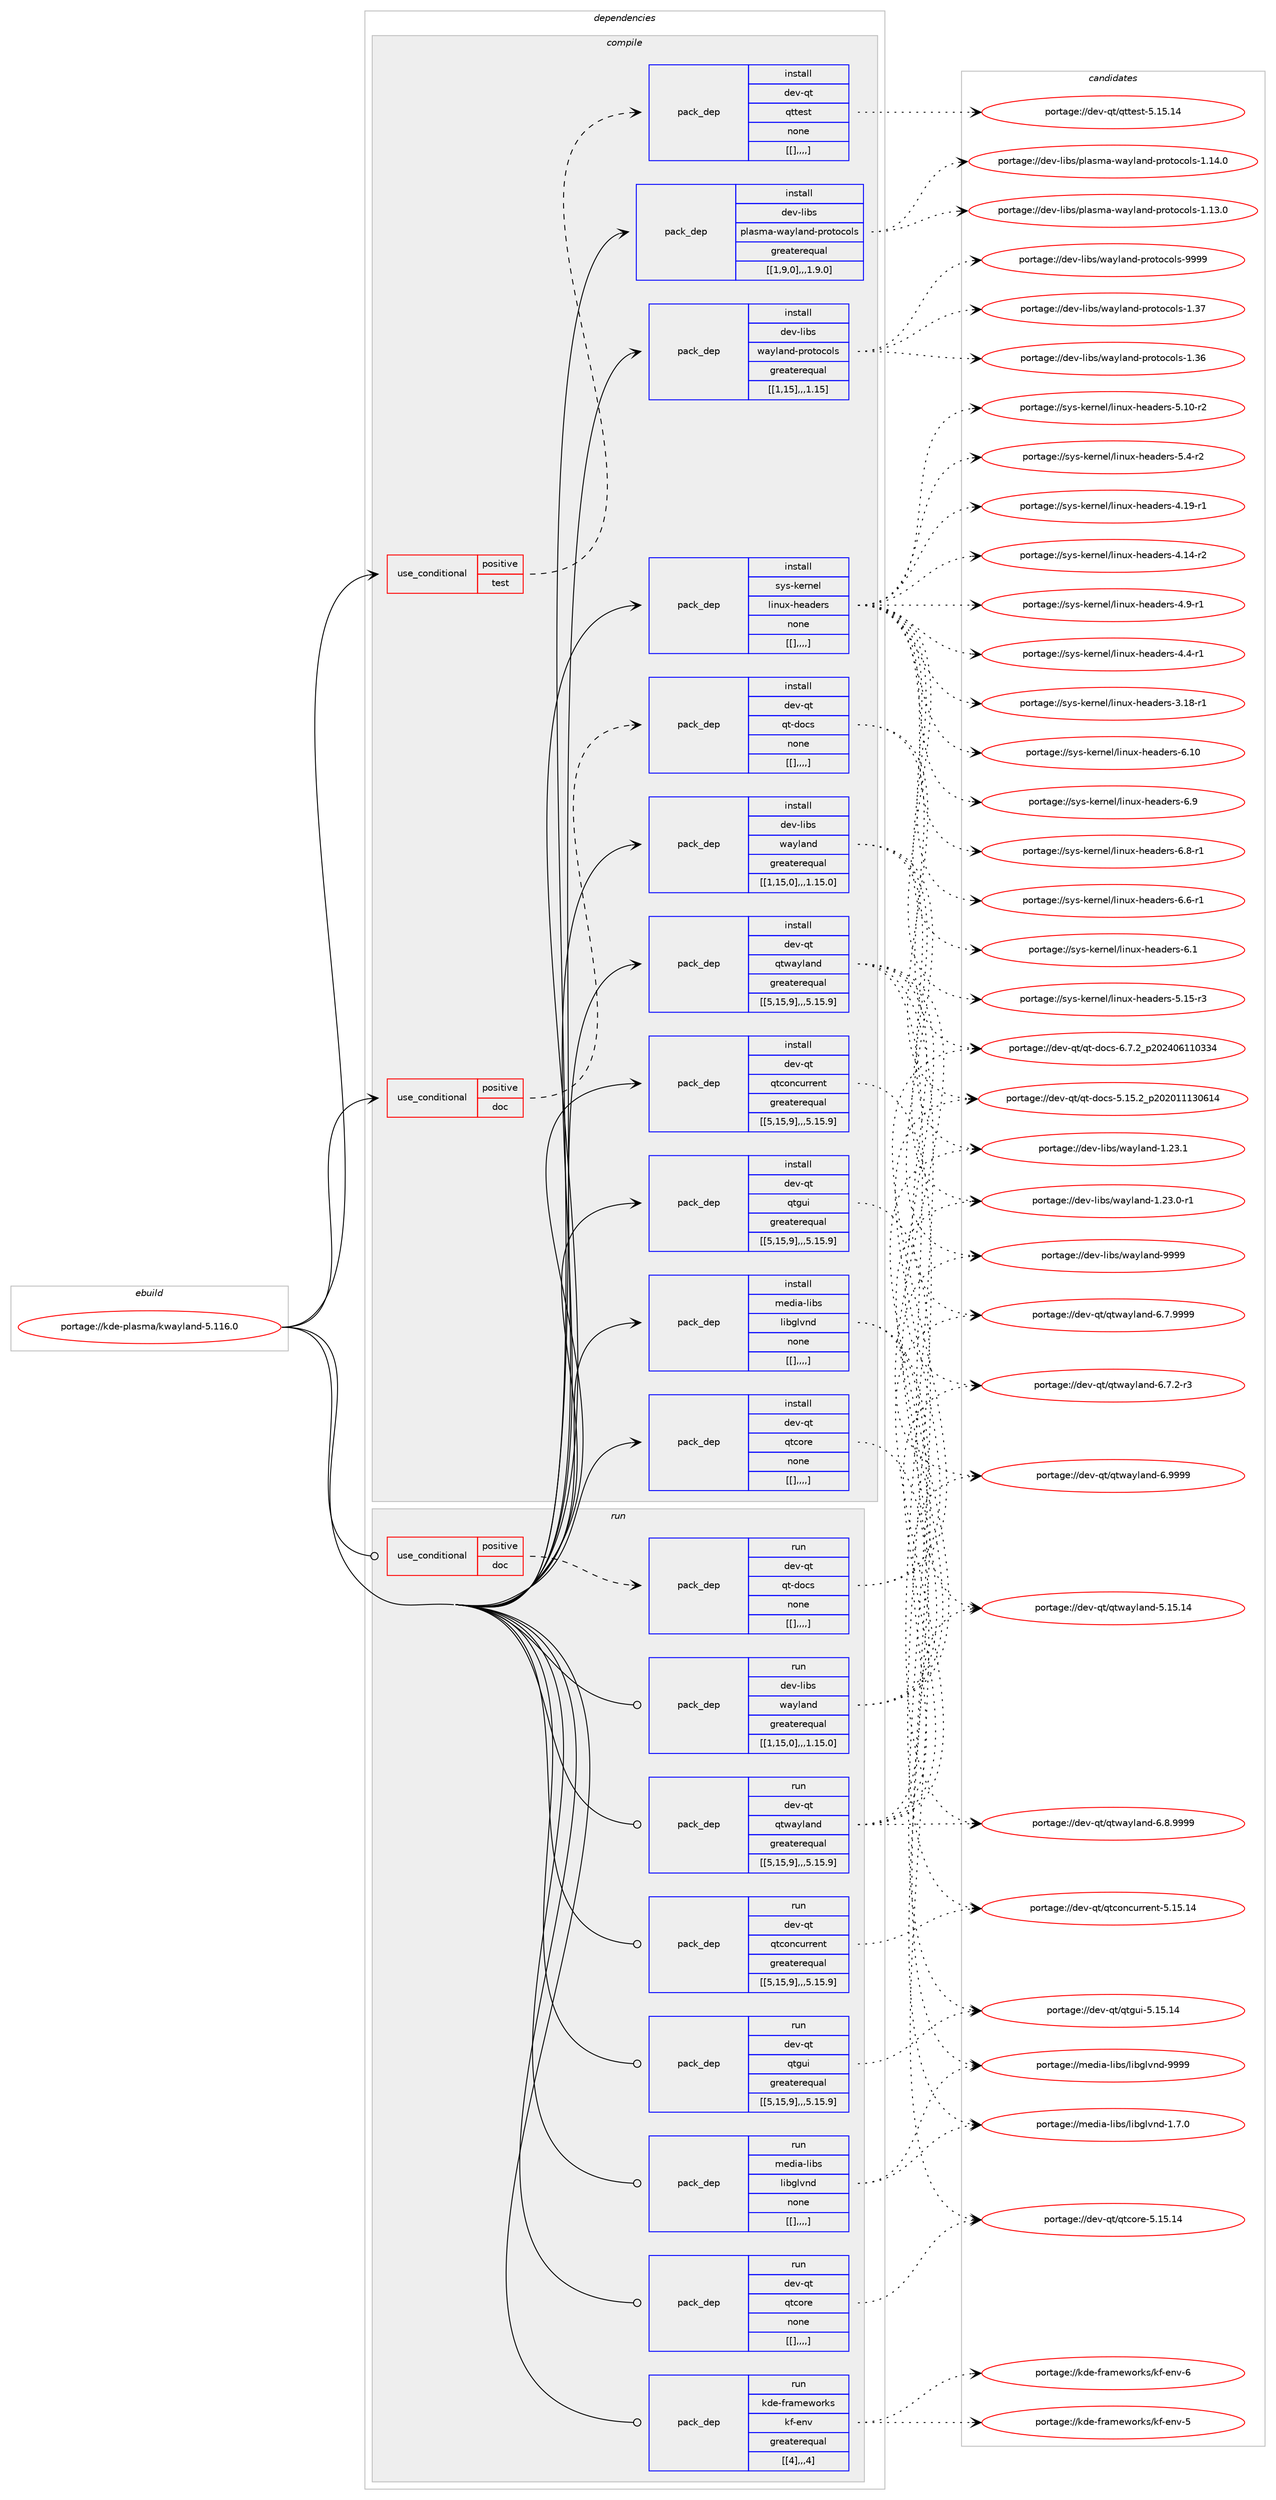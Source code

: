 digraph prolog {

# *************
# Graph options
# *************

newrank=true;
concentrate=true;
compound=true;
graph [rankdir=LR,fontname=Helvetica,fontsize=10,ranksep=1.5];#, ranksep=2.5, nodesep=0.2];
edge  [arrowhead=vee];
node  [fontname=Helvetica,fontsize=10];

# **********
# The ebuild
# **********

subgraph cluster_leftcol {
color=gray;
label=<<i>ebuild</i>>;
id [label="portage://kde-plasma/kwayland-5.116.0", color=red, width=4, href="../kde-plasma/kwayland-5.116.0.svg"];
}

# ****************
# The dependencies
# ****************

subgraph cluster_midcol {
color=gray;
label=<<i>dependencies</i>>;
subgraph cluster_compile {
fillcolor="#eeeeee";
style=filled;
label=<<i>compile</i>>;
subgraph cond71053 {
dependency282043 [label=<<TABLE BORDER="0" CELLBORDER="1" CELLSPACING="0" CELLPADDING="4"><TR><TD ROWSPAN="3" CELLPADDING="10">use_conditional</TD></TR><TR><TD>positive</TD></TR><TR><TD>doc</TD></TR></TABLE>>, shape=none, color=red];
subgraph pack208739 {
dependency282044 [label=<<TABLE BORDER="0" CELLBORDER="1" CELLSPACING="0" CELLPADDING="4" WIDTH="220"><TR><TD ROWSPAN="6" CELLPADDING="30">pack_dep</TD></TR><TR><TD WIDTH="110">install</TD></TR><TR><TD>dev-qt</TD></TR><TR><TD>qt-docs</TD></TR><TR><TD>none</TD></TR><TR><TD>[[],,,,]</TD></TR></TABLE>>, shape=none, color=blue];
}
dependency282043:e -> dependency282044:w [weight=20,style="dashed",arrowhead="vee"];
}
id:e -> dependency282043:w [weight=20,style="solid",arrowhead="vee"];
subgraph cond71054 {
dependency282045 [label=<<TABLE BORDER="0" CELLBORDER="1" CELLSPACING="0" CELLPADDING="4"><TR><TD ROWSPAN="3" CELLPADDING="10">use_conditional</TD></TR><TR><TD>positive</TD></TR><TR><TD>test</TD></TR></TABLE>>, shape=none, color=red];
subgraph pack208740 {
dependency282046 [label=<<TABLE BORDER="0" CELLBORDER="1" CELLSPACING="0" CELLPADDING="4" WIDTH="220"><TR><TD ROWSPAN="6" CELLPADDING="30">pack_dep</TD></TR><TR><TD WIDTH="110">install</TD></TR><TR><TD>dev-qt</TD></TR><TR><TD>qttest</TD></TR><TR><TD>none</TD></TR><TR><TD>[[],,,,]</TD></TR></TABLE>>, shape=none, color=blue];
}
dependency282045:e -> dependency282046:w [weight=20,style="dashed",arrowhead="vee"];
}
id:e -> dependency282045:w [weight=20,style="solid",arrowhead="vee"];
subgraph pack208741 {
dependency282047 [label=<<TABLE BORDER="0" CELLBORDER="1" CELLSPACING="0" CELLPADDING="4" WIDTH="220"><TR><TD ROWSPAN="6" CELLPADDING="30">pack_dep</TD></TR><TR><TD WIDTH="110">install</TD></TR><TR><TD>dev-libs</TD></TR><TR><TD>plasma-wayland-protocols</TD></TR><TR><TD>greaterequal</TD></TR><TR><TD>[[1,9,0],,,1.9.0]</TD></TR></TABLE>>, shape=none, color=blue];
}
id:e -> dependency282047:w [weight=20,style="solid",arrowhead="vee"];
subgraph pack208742 {
dependency282048 [label=<<TABLE BORDER="0" CELLBORDER="1" CELLSPACING="0" CELLPADDING="4" WIDTH="220"><TR><TD ROWSPAN="6" CELLPADDING="30">pack_dep</TD></TR><TR><TD WIDTH="110">install</TD></TR><TR><TD>dev-libs</TD></TR><TR><TD>wayland</TD></TR><TR><TD>greaterequal</TD></TR><TR><TD>[[1,15,0],,,1.15.0]</TD></TR></TABLE>>, shape=none, color=blue];
}
id:e -> dependency282048:w [weight=20,style="solid",arrowhead="vee"];
subgraph pack208743 {
dependency282049 [label=<<TABLE BORDER="0" CELLBORDER="1" CELLSPACING="0" CELLPADDING="4" WIDTH="220"><TR><TD ROWSPAN="6" CELLPADDING="30">pack_dep</TD></TR><TR><TD WIDTH="110">install</TD></TR><TR><TD>dev-libs</TD></TR><TR><TD>wayland-protocols</TD></TR><TR><TD>greaterequal</TD></TR><TR><TD>[[1,15],,,1.15]</TD></TR></TABLE>>, shape=none, color=blue];
}
id:e -> dependency282049:w [weight=20,style="solid",arrowhead="vee"];
subgraph pack208744 {
dependency282050 [label=<<TABLE BORDER="0" CELLBORDER="1" CELLSPACING="0" CELLPADDING="4" WIDTH="220"><TR><TD ROWSPAN="6" CELLPADDING="30">pack_dep</TD></TR><TR><TD WIDTH="110">install</TD></TR><TR><TD>dev-qt</TD></TR><TR><TD>qtconcurrent</TD></TR><TR><TD>greaterequal</TD></TR><TR><TD>[[5,15,9],,,5.15.9]</TD></TR></TABLE>>, shape=none, color=blue];
}
id:e -> dependency282050:w [weight=20,style="solid",arrowhead="vee"];
subgraph pack208745 {
dependency282051 [label=<<TABLE BORDER="0" CELLBORDER="1" CELLSPACING="0" CELLPADDING="4" WIDTH="220"><TR><TD ROWSPAN="6" CELLPADDING="30">pack_dep</TD></TR><TR><TD WIDTH="110">install</TD></TR><TR><TD>dev-qt</TD></TR><TR><TD>qtcore</TD></TR><TR><TD>none</TD></TR><TR><TD>[[],,,,]</TD></TR></TABLE>>, shape=none, color=blue];
}
id:e -> dependency282051:w [weight=20,style="solid",arrowhead="vee"];
subgraph pack208746 {
dependency282052 [label=<<TABLE BORDER="0" CELLBORDER="1" CELLSPACING="0" CELLPADDING="4" WIDTH="220"><TR><TD ROWSPAN="6" CELLPADDING="30">pack_dep</TD></TR><TR><TD WIDTH="110">install</TD></TR><TR><TD>dev-qt</TD></TR><TR><TD>qtgui</TD></TR><TR><TD>greaterequal</TD></TR><TR><TD>[[5,15,9],,,5.15.9]</TD></TR></TABLE>>, shape=none, color=blue];
}
id:e -> dependency282052:w [weight=20,style="solid",arrowhead="vee"];
subgraph pack208747 {
dependency282053 [label=<<TABLE BORDER="0" CELLBORDER="1" CELLSPACING="0" CELLPADDING="4" WIDTH="220"><TR><TD ROWSPAN="6" CELLPADDING="30">pack_dep</TD></TR><TR><TD WIDTH="110">install</TD></TR><TR><TD>dev-qt</TD></TR><TR><TD>qtwayland</TD></TR><TR><TD>greaterequal</TD></TR><TR><TD>[[5,15,9],,,5.15.9]</TD></TR></TABLE>>, shape=none, color=blue];
}
id:e -> dependency282053:w [weight=20,style="solid",arrowhead="vee"];
subgraph pack208748 {
dependency282054 [label=<<TABLE BORDER="0" CELLBORDER="1" CELLSPACING="0" CELLPADDING="4" WIDTH="220"><TR><TD ROWSPAN="6" CELLPADDING="30">pack_dep</TD></TR><TR><TD WIDTH="110">install</TD></TR><TR><TD>media-libs</TD></TR><TR><TD>libglvnd</TD></TR><TR><TD>none</TD></TR><TR><TD>[[],,,,]</TD></TR></TABLE>>, shape=none, color=blue];
}
id:e -> dependency282054:w [weight=20,style="solid",arrowhead="vee"];
subgraph pack208749 {
dependency282055 [label=<<TABLE BORDER="0" CELLBORDER="1" CELLSPACING="0" CELLPADDING="4" WIDTH="220"><TR><TD ROWSPAN="6" CELLPADDING="30">pack_dep</TD></TR><TR><TD WIDTH="110">install</TD></TR><TR><TD>sys-kernel</TD></TR><TR><TD>linux-headers</TD></TR><TR><TD>none</TD></TR><TR><TD>[[],,,,]</TD></TR></TABLE>>, shape=none, color=blue];
}
id:e -> dependency282055:w [weight=20,style="solid",arrowhead="vee"];
}
subgraph cluster_compileandrun {
fillcolor="#eeeeee";
style=filled;
label=<<i>compile and run</i>>;
}
subgraph cluster_run {
fillcolor="#eeeeee";
style=filled;
label=<<i>run</i>>;
subgraph cond71055 {
dependency282056 [label=<<TABLE BORDER="0" CELLBORDER="1" CELLSPACING="0" CELLPADDING="4"><TR><TD ROWSPAN="3" CELLPADDING="10">use_conditional</TD></TR><TR><TD>positive</TD></TR><TR><TD>doc</TD></TR></TABLE>>, shape=none, color=red];
subgraph pack208750 {
dependency282057 [label=<<TABLE BORDER="0" CELLBORDER="1" CELLSPACING="0" CELLPADDING="4" WIDTH="220"><TR><TD ROWSPAN="6" CELLPADDING="30">pack_dep</TD></TR><TR><TD WIDTH="110">run</TD></TR><TR><TD>dev-qt</TD></TR><TR><TD>qt-docs</TD></TR><TR><TD>none</TD></TR><TR><TD>[[],,,,]</TD></TR></TABLE>>, shape=none, color=blue];
}
dependency282056:e -> dependency282057:w [weight=20,style="dashed",arrowhead="vee"];
}
id:e -> dependency282056:w [weight=20,style="solid",arrowhead="odot"];
subgraph pack208751 {
dependency282058 [label=<<TABLE BORDER="0" CELLBORDER="1" CELLSPACING="0" CELLPADDING="4" WIDTH="220"><TR><TD ROWSPAN="6" CELLPADDING="30">pack_dep</TD></TR><TR><TD WIDTH="110">run</TD></TR><TR><TD>dev-libs</TD></TR><TR><TD>wayland</TD></TR><TR><TD>greaterequal</TD></TR><TR><TD>[[1,15,0],,,1.15.0]</TD></TR></TABLE>>, shape=none, color=blue];
}
id:e -> dependency282058:w [weight=20,style="solid",arrowhead="odot"];
subgraph pack208752 {
dependency282059 [label=<<TABLE BORDER="0" CELLBORDER="1" CELLSPACING="0" CELLPADDING="4" WIDTH="220"><TR><TD ROWSPAN="6" CELLPADDING="30">pack_dep</TD></TR><TR><TD WIDTH="110">run</TD></TR><TR><TD>dev-qt</TD></TR><TR><TD>qtconcurrent</TD></TR><TR><TD>greaterequal</TD></TR><TR><TD>[[5,15,9],,,5.15.9]</TD></TR></TABLE>>, shape=none, color=blue];
}
id:e -> dependency282059:w [weight=20,style="solid",arrowhead="odot"];
subgraph pack208753 {
dependency282060 [label=<<TABLE BORDER="0" CELLBORDER="1" CELLSPACING="0" CELLPADDING="4" WIDTH="220"><TR><TD ROWSPAN="6" CELLPADDING="30">pack_dep</TD></TR><TR><TD WIDTH="110">run</TD></TR><TR><TD>dev-qt</TD></TR><TR><TD>qtcore</TD></TR><TR><TD>none</TD></TR><TR><TD>[[],,,,]</TD></TR></TABLE>>, shape=none, color=blue];
}
id:e -> dependency282060:w [weight=20,style="solid",arrowhead="odot"];
subgraph pack208754 {
dependency282061 [label=<<TABLE BORDER="0" CELLBORDER="1" CELLSPACING="0" CELLPADDING="4" WIDTH="220"><TR><TD ROWSPAN="6" CELLPADDING="30">pack_dep</TD></TR><TR><TD WIDTH="110">run</TD></TR><TR><TD>dev-qt</TD></TR><TR><TD>qtgui</TD></TR><TR><TD>greaterequal</TD></TR><TR><TD>[[5,15,9],,,5.15.9]</TD></TR></TABLE>>, shape=none, color=blue];
}
id:e -> dependency282061:w [weight=20,style="solid",arrowhead="odot"];
subgraph pack208755 {
dependency282062 [label=<<TABLE BORDER="0" CELLBORDER="1" CELLSPACING="0" CELLPADDING="4" WIDTH="220"><TR><TD ROWSPAN="6" CELLPADDING="30">pack_dep</TD></TR><TR><TD WIDTH="110">run</TD></TR><TR><TD>dev-qt</TD></TR><TR><TD>qtwayland</TD></TR><TR><TD>greaterequal</TD></TR><TR><TD>[[5,15,9],,,5.15.9]</TD></TR></TABLE>>, shape=none, color=blue];
}
id:e -> dependency282062:w [weight=20,style="solid",arrowhead="odot"];
subgraph pack208756 {
dependency282063 [label=<<TABLE BORDER="0" CELLBORDER="1" CELLSPACING="0" CELLPADDING="4" WIDTH="220"><TR><TD ROWSPAN="6" CELLPADDING="30">pack_dep</TD></TR><TR><TD WIDTH="110">run</TD></TR><TR><TD>kde-frameworks</TD></TR><TR><TD>kf-env</TD></TR><TR><TD>greaterequal</TD></TR><TR><TD>[[4],,,4]</TD></TR></TABLE>>, shape=none, color=blue];
}
id:e -> dependency282063:w [weight=20,style="solid",arrowhead="odot"];
subgraph pack208757 {
dependency282064 [label=<<TABLE BORDER="0" CELLBORDER="1" CELLSPACING="0" CELLPADDING="4" WIDTH="220"><TR><TD ROWSPAN="6" CELLPADDING="30">pack_dep</TD></TR><TR><TD WIDTH="110">run</TD></TR><TR><TD>media-libs</TD></TR><TR><TD>libglvnd</TD></TR><TR><TD>none</TD></TR><TR><TD>[[],,,,]</TD></TR></TABLE>>, shape=none, color=blue];
}
id:e -> dependency282064:w [weight=20,style="solid",arrowhead="odot"];
}
}

# **************
# The candidates
# **************

subgraph cluster_choices {
rank=same;
color=gray;
label=<<i>candidates</i>>;

subgraph choice208739 {
color=black;
nodesep=1;
choice1001011184511311647113116451001119911545544655465095112504850524854494948515152 [label="portage://dev-qt/qt-docs-6.7.2_p202406110334", color=red, width=4,href="../dev-qt/qt-docs-6.7.2_p202406110334.svg"];
choice100101118451131164711311645100111991154553464953465095112504850484949495148544952 [label="portage://dev-qt/qt-docs-5.15.2_p202011130614", color=red, width=4,href="../dev-qt/qt-docs-5.15.2_p202011130614.svg"];
dependency282044:e -> choice1001011184511311647113116451001119911545544655465095112504850524854494948515152:w [style=dotted,weight="100"];
dependency282044:e -> choice100101118451131164711311645100111991154553464953465095112504850484949495148544952:w [style=dotted,weight="100"];
}
subgraph choice208740 {
color=black;
nodesep=1;
choice10010111845113116471131161161011151164553464953464952 [label="portage://dev-qt/qttest-5.15.14", color=red, width=4,href="../dev-qt/qttest-5.15.14.svg"];
dependency282046:e -> choice10010111845113116471131161161011151164553464953464952:w [style=dotted,weight="100"];
}
subgraph choice208741 {
color=black;
nodesep=1;
choice1001011184510810598115471121089711510997451199712110897110100451121141111161119911110811545494649524648 [label="portage://dev-libs/plasma-wayland-protocols-1.14.0", color=red, width=4,href="../dev-libs/plasma-wayland-protocols-1.14.0.svg"];
choice1001011184510810598115471121089711510997451199712110897110100451121141111161119911110811545494649514648 [label="portage://dev-libs/plasma-wayland-protocols-1.13.0", color=red, width=4,href="../dev-libs/plasma-wayland-protocols-1.13.0.svg"];
dependency282047:e -> choice1001011184510810598115471121089711510997451199712110897110100451121141111161119911110811545494649524648:w [style=dotted,weight="100"];
dependency282047:e -> choice1001011184510810598115471121089711510997451199712110897110100451121141111161119911110811545494649514648:w [style=dotted,weight="100"];
}
subgraph choice208742 {
color=black;
nodesep=1;
choice10010111845108105981154711997121108971101004557575757 [label="portage://dev-libs/wayland-9999", color=red, width=4,href="../dev-libs/wayland-9999.svg"];
choice100101118451081059811547119971211089711010045494650514649 [label="portage://dev-libs/wayland-1.23.1", color=red, width=4,href="../dev-libs/wayland-1.23.1.svg"];
choice1001011184510810598115471199712110897110100454946505146484511449 [label="portage://dev-libs/wayland-1.23.0-r1", color=red, width=4,href="../dev-libs/wayland-1.23.0-r1.svg"];
dependency282048:e -> choice10010111845108105981154711997121108971101004557575757:w [style=dotted,weight="100"];
dependency282048:e -> choice100101118451081059811547119971211089711010045494650514649:w [style=dotted,weight="100"];
dependency282048:e -> choice1001011184510810598115471199712110897110100454946505146484511449:w [style=dotted,weight="100"];
}
subgraph choice208743 {
color=black;
nodesep=1;
choice100101118451081059811547119971211089711010045112114111116111991111081154557575757 [label="portage://dev-libs/wayland-protocols-9999", color=red, width=4,href="../dev-libs/wayland-protocols-9999.svg"];
choice100101118451081059811547119971211089711010045112114111116111991111081154549465155 [label="portage://dev-libs/wayland-protocols-1.37", color=red, width=4,href="../dev-libs/wayland-protocols-1.37.svg"];
choice100101118451081059811547119971211089711010045112114111116111991111081154549465154 [label="portage://dev-libs/wayland-protocols-1.36", color=red, width=4,href="../dev-libs/wayland-protocols-1.36.svg"];
dependency282049:e -> choice100101118451081059811547119971211089711010045112114111116111991111081154557575757:w [style=dotted,weight="100"];
dependency282049:e -> choice100101118451081059811547119971211089711010045112114111116111991111081154549465155:w [style=dotted,weight="100"];
dependency282049:e -> choice100101118451081059811547119971211089711010045112114111116111991111081154549465154:w [style=dotted,weight="100"];
}
subgraph choice208744 {
color=black;
nodesep=1;
choice100101118451131164711311699111110991171141141011101164553464953464952 [label="portage://dev-qt/qtconcurrent-5.15.14", color=red, width=4,href="../dev-qt/qtconcurrent-5.15.14.svg"];
dependency282050:e -> choice100101118451131164711311699111110991171141141011101164553464953464952:w [style=dotted,weight="100"];
}
subgraph choice208745 {
color=black;
nodesep=1;
choice1001011184511311647113116991111141014553464953464952 [label="portage://dev-qt/qtcore-5.15.14", color=red, width=4,href="../dev-qt/qtcore-5.15.14.svg"];
dependency282051:e -> choice1001011184511311647113116991111141014553464953464952:w [style=dotted,weight="100"];
}
subgraph choice208746 {
color=black;
nodesep=1;
choice10010111845113116471131161031171054553464953464952 [label="portage://dev-qt/qtgui-5.15.14", color=red, width=4,href="../dev-qt/qtgui-5.15.14.svg"];
dependency282052:e -> choice10010111845113116471131161031171054553464953464952:w [style=dotted,weight="100"];
}
subgraph choice208747 {
color=black;
nodesep=1;
choice1001011184511311647113116119971211089711010045544657575757 [label="portage://dev-qt/qtwayland-6.9999", color=red, width=4,href="../dev-qt/qtwayland-6.9999.svg"];
choice10010111845113116471131161199712110897110100455446564657575757 [label="portage://dev-qt/qtwayland-6.8.9999", color=red, width=4,href="../dev-qt/qtwayland-6.8.9999.svg"];
choice10010111845113116471131161199712110897110100455446554657575757 [label="portage://dev-qt/qtwayland-6.7.9999", color=red, width=4,href="../dev-qt/qtwayland-6.7.9999.svg"];
choice100101118451131164711311611997121108971101004554465546504511451 [label="portage://dev-qt/qtwayland-6.7.2-r3", color=red, width=4,href="../dev-qt/qtwayland-6.7.2-r3.svg"];
choice100101118451131164711311611997121108971101004553464953464952 [label="portage://dev-qt/qtwayland-5.15.14", color=red, width=4,href="../dev-qt/qtwayland-5.15.14.svg"];
dependency282053:e -> choice1001011184511311647113116119971211089711010045544657575757:w [style=dotted,weight="100"];
dependency282053:e -> choice10010111845113116471131161199712110897110100455446564657575757:w [style=dotted,weight="100"];
dependency282053:e -> choice10010111845113116471131161199712110897110100455446554657575757:w [style=dotted,weight="100"];
dependency282053:e -> choice100101118451131164711311611997121108971101004554465546504511451:w [style=dotted,weight="100"];
dependency282053:e -> choice100101118451131164711311611997121108971101004553464953464952:w [style=dotted,weight="100"];
}
subgraph choice208748 {
color=black;
nodesep=1;
choice10910110010597451081059811547108105981031081181101004557575757 [label="portage://media-libs/libglvnd-9999", color=red, width=4,href="../media-libs/libglvnd-9999.svg"];
choice1091011001059745108105981154710810598103108118110100454946554648 [label="portage://media-libs/libglvnd-1.7.0", color=red, width=4,href="../media-libs/libglvnd-1.7.0.svg"];
dependency282054:e -> choice10910110010597451081059811547108105981031081181101004557575757:w [style=dotted,weight="100"];
dependency282054:e -> choice1091011001059745108105981154710810598103108118110100454946554648:w [style=dotted,weight="100"];
}
subgraph choice208749 {
color=black;
nodesep=1;
choice115121115451071011141101011084710810511011712045104101971001011141154554464948 [label="portage://sys-kernel/linux-headers-6.10", color=red, width=4,href="../sys-kernel/linux-headers-6.10.svg"];
choice1151211154510710111411010110847108105110117120451041019710010111411545544657 [label="portage://sys-kernel/linux-headers-6.9", color=red, width=4,href="../sys-kernel/linux-headers-6.9.svg"];
choice11512111545107101114110101108471081051101171204510410197100101114115455446564511449 [label="portage://sys-kernel/linux-headers-6.8-r1", color=red, width=4,href="../sys-kernel/linux-headers-6.8-r1.svg"];
choice11512111545107101114110101108471081051101171204510410197100101114115455446544511449 [label="portage://sys-kernel/linux-headers-6.6-r1", color=red, width=4,href="../sys-kernel/linux-headers-6.6-r1.svg"];
choice1151211154510710111411010110847108105110117120451041019710010111411545544649 [label="portage://sys-kernel/linux-headers-6.1", color=red, width=4,href="../sys-kernel/linux-headers-6.1.svg"];
choice1151211154510710111411010110847108105110117120451041019710010111411545534649534511451 [label="portage://sys-kernel/linux-headers-5.15-r3", color=red, width=4,href="../sys-kernel/linux-headers-5.15-r3.svg"];
choice1151211154510710111411010110847108105110117120451041019710010111411545534649484511450 [label="portage://sys-kernel/linux-headers-5.10-r2", color=red, width=4,href="../sys-kernel/linux-headers-5.10-r2.svg"];
choice11512111545107101114110101108471081051101171204510410197100101114115455346524511450 [label="portage://sys-kernel/linux-headers-5.4-r2", color=red, width=4,href="../sys-kernel/linux-headers-5.4-r2.svg"];
choice1151211154510710111411010110847108105110117120451041019710010111411545524649574511449 [label="portage://sys-kernel/linux-headers-4.19-r1", color=red, width=4,href="../sys-kernel/linux-headers-4.19-r1.svg"];
choice1151211154510710111411010110847108105110117120451041019710010111411545524649524511450 [label="portage://sys-kernel/linux-headers-4.14-r2", color=red, width=4,href="../sys-kernel/linux-headers-4.14-r2.svg"];
choice11512111545107101114110101108471081051101171204510410197100101114115455246574511449 [label="portage://sys-kernel/linux-headers-4.9-r1", color=red, width=4,href="../sys-kernel/linux-headers-4.9-r1.svg"];
choice11512111545107101114110101108471081051101171204510410197100101114115455246524511449 [label="portage://sys-kernel/linux-headers-4.4-r1", color=red, width=4,href="../sys-kernel/linux-headers-4.4-r1.svg"];
choice1151211154510710111411010110847108105110117120451041019710010111411545514649564511449 [label="portage://sys-kernel/linux-headers-3.18-r1", color=red, width=4,href="../sys-kernel/linux-headers-3.18-r1.svg"];
dependency282055:e -> choice115121115451071011141101011084710810511011712045104101971001011141154554464948:w [style=dotted,weight="100"];
dependency282055:e -> choice1151211154510710111411010110847108105110117120451041019710010111411545544657:w [style=dotted,weight="100"];
dependency282055:e -> choice11512111545107101114110101108471081051101171204510410197100101114115455446564511449:w [style=dotted,weight="100"];
dependency282055:e -> choice11512111545107101114110101108471081051101171204510410197100101114115455446544511449:w [style=dotted,weight="100"];
dependency282055:e -> choice1151211154510710111411010110847108105110117120451041019710010111411545544649:w [style=dotted,weight="100"];
dependency282055:e -> choice1151211154510710111411010110847108105110117120451041019710010111411545534649534511451:w [style=dotted,weight="100"];
dependency282055:e -> choice1151211154510710111411010110847108105110117120451041019710010111411545534649484511450:w [style=dotted,weight="100"];
dependency282055:e -> choice11512111545107101114110101108471081051101171204510410197100101114115455346524511450:w [style=dotted,weight="100"];
dependency282055:e -> choice1151211154510710111411010110847108105110117120451041019710010111411545524649574511449:w [style=dotted,weight="100"];
dependency282055:e -> choice1151211154510710111411010110847108105110117120451041019710010111411545524649524511450:w [style=dotted,weight="100"];
dependency282055:e -> choice11512111545107101114110101108471081051101171204510410197100101114115455246574511449:w [style=dotted,weight="100"];
dependency282055:e -> choice11512111545107101114110101108471081051101171204510410197100101114115455246524511449:w [style=dotted,weight="100"];
dependency282055:e -> choice1151211154510710111411010110847108105110117120451041019710010111411545514649564511449:w [style=dotted,weight="100"];
}
subgraph choice208750 {
color=black;
nodesep=1;
choice1001011184511311647113116451001119911545544655465095112504850524854494948515152 [label="portage://dev-qt/qt-docs-6.7.2_p202406110334", color=red, width=4,href="../dev-qt/qt-docs-6.7.2_p202406110334.svg"];
choice100101118451131164711311645100111991154553464953465095112504850484949495148544952 [label="portage://dev-qt/qt-docs-5.15.2_p202011130614", color=red, width=4,href="../dev-qt/qt-docs-5.15.2_p202011130614.svg"];
dependency282057:e -> choice1001011184511311647113116451001119911545544655465095112504850524854494948515152:w [style=dotted,weight="100"];
dependency282057:e -> choice100101118451131164711311645100111991154553464953465095112504850484949495148544952:w [style=dotted,weight="100"];
}
subgraph choice208751 {
color=black;
nodesep=1;
choice10010111845108105981154711997121108971101004557575757 [label="portage://dev-libs/wayland-9999", color=red, width=4,href="../dev-libs/wayland-9999.svg"];
choice100101118451081059811547119971211089711010045494650514649 [label="portage://dev-libs/wayland-1.23.1", color=red, width=4,href="../dev-libs/wayland-1.23.1.svg"];
choice1001011184510810598115471199712110897110100454946505146484511449 [label="portage://dev-libs/wayland-1.23.0-r1", color=red, width=4,href="../dev-libs/wayland-1.23.0-r1.svg"];
dependency282058:e -> choice10010111845108105981154711997121108971101004557575757:w [style=dotted,weight="100"];
dependency282058:e -> choice100101118451081059811547119971211089711010045494650514649:w [style=dotted,weight="100"];
dependency282058:e -> choice1001011184510810598115471199712110897110100454946505146484511449:w [style=dotted,weight="100"];
}
subgraph choice208752 {
color=black;
nodesep=1;
choice100101118451131164711311699111110991171141141011101164553464953464952 [label="portage://dev-qt/qtconcurrent-5.15.14", color=red, width=4,href="../dev-qt/qtconcurrent-5.15.14.svg"];
dependency282059:e -> choice100101118451131164711311699111110991171141141011101164553464953464952:w [style=dotted,weight="100"];
}
subgraph choice208753 {
color=black;
nodesep=1;
choice1001011184511311647113116991111141014553464953464952 [label="portage://dev-qt/qtcore-5.15.14", color=red, width=4,href="../dev-qt/qtcore-5.15.14.svg"];
dependency282060:e -> choice1001011184511311647113116991111141014553464953464952:w [style=dotted,weight="100"];
}
subgraph choice208754 {
color=black;
nodesep=1;
choice10010111845113116471131161031171054553464953464952 [label="portage://dev-qt/qtgui-5.15.14", color=red, width=4,href="../dev-qt/qtgui-5.15.14.svg"];
dependency282061:e -> choice10010111845113116471131161031171054553464953464952:w [style=dotted,weight="100"];
}
subgraph choice208755 {
color=black;
nodesep=1;
choice1001011184511311647113116119971211089711010045544657575757 [label="portage://dev-qt/qtwayland-6.9999", color=red, width=4,href="../dev-qt/qtwayland-6.9999.svg"];
choice10010111845113116471131161199712110897110100455446564657575757 [label="portage://dev-qt/qtwayland-6.8.9999", color=red, width=4,href="../dev-qt/qtwayland-6.8.9999.svg"];
choice10010111845113116471131161199712110897110100455446554657575757 [label="portage://dev-qt/qtwayland-6.7.9999", color=red, width=4,href="../dev-qt/qtwayland-6.7.9999.svg"];
choice100101118451131164711311611997121108971101004554465546504511451 [label="portage://dev-qt/qtwayland-6.7.2-r3", color=red, width=4,href="../dev-qt/qtwayland-6.7.2-r3.svg"];
choice100101118451131164711311611997121108971101004553464953464952 [label="portage://dev-qt/qtwayland-5.15.14", color=red, width=4,href="../dev-qt/qtwayland-5.15.14.svg"];
dependency282062:e -> choice1001011184511311647113116119971211089711010045544657575757:w [style=dotted,weight="100"];
dependency282062:e -> choice10010111845113116471131161199712110897110100455446564657575757:w [style=dotted,weight="100"];
dependency282062:e -> choice10010111845113116471131161199712110897110100455446554657575757:w [style=dotted,weight="100"];
dependency282062:e -> choice100101118451131164711311611997121108971101004554465546504511451:w [style=dotted,weight="100"];
dependency282062:e -> choice100101118451131164711311611997121108971101004553464953464952:w [style=dotted,weight="100"];
}
subgraph choice208756 {
color=black;
nodesep=1;
choice107100101451021149710910111911111410711547107102451011101184554 [label="portage://kde-frameworks/kf-env-6", color=red, width=4,href="../kde-frameworks/kf-env-6.svg"];
choice107100101451021149710910111911111410711547107102451011101184553 [label="portage://kde-frameworks/kf-env-5", color=red, width=4,href="../kde-frameworks/kf-env-5.svg"];
dependency282063:e -> choice107100101451021149710910111911111410711547107102451011101184554:w [style=dotted,weight="100"];
dependency282063:e -> choice107100101451021149710910111911111410711547107102451011101184553:w [style=dotted,weight="100"];
}
subgraph choice208757 {
color=black;
nodesep=1;
choice10910110010597451081059811547108105981031081181101004557575757 [label="portage://media-libs/libglvnd-9999", color=red, width=4,href="../media-libs/libglvnd-9999.svg"];
choice1091011001059745108105981154710810598103108118110100454946554648 [label="portage://media-libs/libglvnd-1.7.0", color=red, width=4,href="../media-libs/libglvnd-1.7.0.svg"];
dependency282064:e -> choice10910110010597451081059811547108105981031081181101004557575757:w [style=dotted,weight="100"];
dependency282064:e -> choice1091011001059745108105981154710810598103108118110100454946554648:w [style=dotted,weight="100"];
}
}

}
